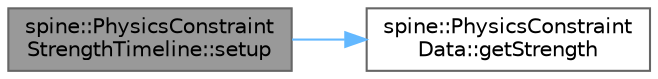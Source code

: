 digraph "spine::PhysicsConstraintStrengthTimeline::setup"
{
 // LATEX_PDF_SIZE
  bgcolor="transparent";
  edge [fontname=Helvetica,fontsize=10,labelfontname=Helvetica,labelfontsize=10];
  node [fontname=Helvetica,fontsize=10,shape=box,height=0.2,width=0.4];
  rankdir="LR";
  Node1 [id="Node000001",label="spine::PhysicsConstraint\lStrengthTimeline::setup",height=0.2,width=0.4,color="gray40", fillcolor="grey60", style="filled", fontcolor="black",tooltip=" "];
  Node1 -> Node2 [id="edge2_Node000001_Node000002",color="steelblue1",style="solid",tooltip=" "];
  Node2 [id="Node000002",label="spine::PhysicsConstraint\lData::getStrength",height=0.2,width=0.4,color="grey40", fillcolor="white", style="filled",URL="$classspine_1_1_physics_constraint_data.html#a66b93692847d3156811024e20dc8d093",tooltip=" "];
}
